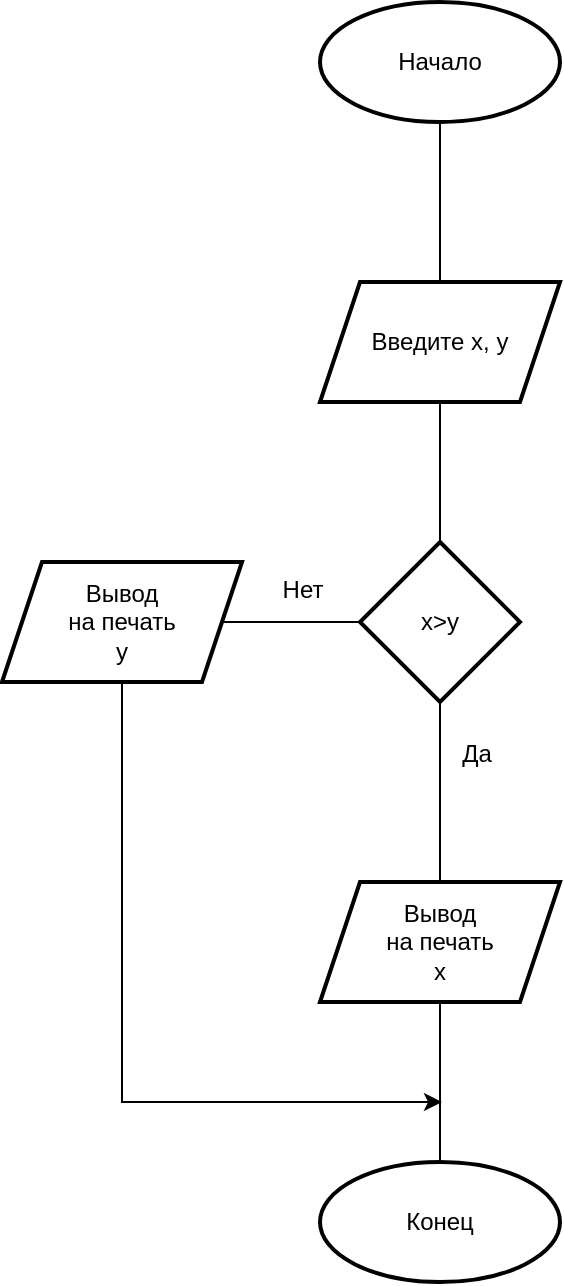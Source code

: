 <mxfile version="20.3.0" type="device" pages="2"><diagram id="FXN_x-pCUe2gNNJg7XN-" name="Л2_Д4"><mxGraphModel dx="1038" dy="649" grid="1" gridSize="10" guides="1" tooltips="1" connect="1" arrows="1" fold="1" page="1" pageScale="1" pageWidth="827" pageHeight="1169" math="0" shadow="0"><root><mxCell id="0"/><mxCell id="1" parent="0"/><mxCell id="GhMm7flWTx8V1yTYUVde-8" value="" style="edgeStyle=none;rounded=0;orthogonalLoop=1;jettySize=auto;html=1;endArrow=none;endFill=0;" parent="1" source="GhMm7flWTx8V1yTYUVde-3" target="GhMm7flWTx8V1yTYUVde-7" edge="1"><mxGeometry relative="1" as="geometry"/></mxCell><mxCell id="GhMm7flWTx8V1yTYUVde-3" value="Начало" style="strokeWidth=2;html=1;shape=mxgraph.flowchart.start_1;whiteSpace=wrap;" parent="1" vertex="1"><mxGeometry x="364" y="20" width="120" height="60" as="geometry"/></mxCell><mxCell id="b-hKEi1gQS1vO6dqrB0--5" value="" style="edgeStyle=orthogonalEdgeStyle;rounded=0;orthogonalLoop=1;jettySize=auto;html=1;endArrow=none;endFill=0;" parent="1" source="GhMm7flWTx8V1yTYUVde-7" target="b-hKEi1gQS1vO6dqrB0--4" edge="1"><mxGeometry relative="1" as="geometry"/></mxCell><mxCell id="GhMm7flWTx8V1yTYUVde-7" value="Введите x, y" style="shape=parallelogram;perimeter=parallelogramPerimeter;whiteSpace=wrap;html=1;fixedSize=1;strokeWidth=2;" parent="1" vertex="1"><mxGeometry x="364" y="160" width="120" height="60" as="geometry"/></mxCell><mxCell id="b-hKEi1gQS1vO6dqrB0--13" value="" style="edgeStyle=orthogonalEdgeStyle;rounded=0;orthogonalLoop=1;jettySize=auto;html=1;endArrow=none;endFill=0;" parent="1" source="b-hKEi1gQS1vO6dqrB0--4" target="b-hKEi1gQS1vO6dqrB0--12" edge="1"><mxGeometry relative="1" as="geometry"/></mxCell><mxCell id="b-hKEi1gQS1vO6dqrB0--22" value="" style="edgeStyle=orthogonalEdgeStyle;rounded=0;orthogonalLoop=1;jettySize=auto;html=1;endArrow=none;endFill=0;" parent="1" source="b-hKEi1gQS1vO6dqrB0--4" target="b-hKEi1gQS1vO6dqrB0--21" edge="1"><mxGeometry relative="1" as="geometry"/></mxCell><mxCell id="b-hKEi1gQS1vO6dqrB0--4" value="x&amp;gt;y" style="rhombus;whiteSpace=wrap;html=1;strokeWidth=2;" parent="1" vertex="1"><mxGeometry x="384" y="290" width="80" height="80" as="geometry"/></mxCell><mxCell id="b-hKEi1gQS1vO6dqrB0--12" value="Вывод&lt;br&gt;на печать&lt;br&gt;у" style="shape=parallelogram;perimeter=parallelogramPerimeter;whiteSpace=wrap;html=1;fixedSize=1;strokeWidth=2;" parent="1" vertex="1"><mxGeometry x="205" y="300" width="120" height="60" as="geometry"/></mxCell><mxCell id="b-hKEi1gQS1vO6dqrB0--14" value="Да" style="text;html=1;resizable=0;autosize=1;align=center;verticalAlign=middle;points=[];fillColor=none;strokeColor=none;rounded=0;" parent="1" vertex="1"><mxGeometry x="422" y="381" width="40" height="30" as="geometry"/></mxCell><mxCell id="b-hKEi1gQS1vO6dqrB0--15" value="Нет" style="text;html=1;resizable=0;autosize=1;align=center;verticalAlign=middle;points=[];fillColor=none;strokeColor=none;rounded=0;" parent="1" vertex="1"><mxGeometry x="335" y="299" width="40" height="30" as="geometry"/></mxCell><mxCell id="b-hKEi1gQS1vO6dqrB0--24" value="" style="edgeStyle=orthogonalEdgeStyle;rounded=0;orthogonalLoop=1;jettySize=auto;html=1;endArrow=none;endFill=0;" parent="1" source="b-hKEi1gQS1vO6dqrB0--21" target="b-hKEi1gQS1vO6dqrB0--23" edge="1"><mxGeometry relative="1" as="geometry"/></mxCell><mxCell id="b-hKEi1gQS1vO6dqrB0--21" value="Вывод&lt;br&gt;на печать&lt;br&gt;х" style="shape=parallelogram;perimeter=parallelogramPerimeter;whiteSpace=wrap;html=1;fixedSize=1;strokeWidth=2;" parent="1" vertex="1"><mxGeometry x="364" y="460" width="120" height="60" as="geometry"/></mxCell><mxCell id="b-hKEi1gQS1vO6dqrB0--23" value="Конец" style="ellipse;whiteSpace=wrap;html=1;strokeWidth=2;" parent="1" vertex="1"><mxGeometry x="364" y="600" width="120" height="60" as="geometry"/></mxCell><mxCell id="b-hKEi1gQS1vO6dqrB0--25" value="" style="edgeStyle=orthogonalEdgeStyle;rounded=0;orthogonalLoop=1;jettySize=auto;html=1;exitX=0.5;exitY=1;exitDx=0;exitDy=0;" parent="1" source="b-hKEi1gQS1vO6dqrB0--12" edge="1"><mxGeometry relative="1" as="geometry"><mxPoint x="384" y="380" as="sourcePoint"/><mxPoint x="425" y="570" as="targetPoint"/><Array as="points"><mxPoint x="265" y="570"/></Array></mxGeometry></mxCell></root></mxGraphModel></diagram><diagram id="rkix_Tt1bcwRe8Ig39LN" name="с переменной логического типа"><mxGraphModel dx="1179" dy="804" grid="1" gridSize="10" guides="1" tooltips="1" connect="1" arrows="1" fold="1" page="1" pageScale="1" pageWidth="827" pageHeight="1169" math="0" shadow="0"><root><mxCell id="0"/><mxCell id="1" parent="0"/><mxCell id="0OgQTqR7STRe28II2H4m-1" value="" style="edgeStyle=none;rounded=0;orthogonalLoop=1;jettySize=auto;html=1;endArrow=classic;endFill=1;" edge="1" parent="1" source="0OgQTqR7STRe28II2H4m-2" target="0OgQTqR7STRe28II2H4m-4"><mxGeometry relative="1" as="geometry"/></mxCell><mxCell id="0OgQTqR7STRe28II2H4m-2" value="Начало" style="strokeWidth=2;html=1;shape=mxgraph.flowchart.start_1;whiteSpace=wrap;" vertex="1" parent="1"><mxGeometry x="364" y="20" width="120" height="60" as="geometry"/></mxCell><mxCell id="cFutGHJXOmL2gHh5KAsK-2" value="" style="edgeStyle=orthogonalEdgeStyle;rounded=0;orthogonalLoop=1;jettySize=auto;html=1;" edge="1" parent="1" source="0OgQTqR7STRe28II2H4m-4" target="cFutGHJXOmL2gHh5KAsK-1"><mxGeometry relative="1" as="geometry"/></mxCell><mxCell id="0OgQTqR7STRe28II2H4m-4" value="Введите x, y" style="shape=parallelogram;perimeter=parallelogramPerimeter;whiteSpace=wrap;html=1;fixedSize=1;strokeWidth=2;" vertex="1" parent="1"><mxGeometry x="364" y="160" width="120" height="60" as="geometry"/></mxCell><mxCell id="0OgQTqR7STRe28II2H4m-5" value="" style="edgeStyle=orthogonalEdgeStyle;rounded=0;orthogonalLoop=1;jettySize=auto;html=1;endArrow=classic;endFill=1;" edge="1" parent="1" source="0OgQTqR7STRe28II2H4m-7" target="0OgQTqR7STRe28II2H4m-8"><mxGeometry relative="1" as="geometry"/></mxCell><mxCell id="0OgQTqR7STRe28II2H4m-6" value="" style="edgeStyle=orthogonalEdgeStyle;rounded=0;orthogonalLoop=1;jettySize=auto;html=1;endArrow=classic;endFill=1;" edge="1" parent="1" source="0OgQTqR7STRe28II2H4m-7" target="0OgQTqR7STRe28II2H4m-12"><mxGeometry relative="1" as="geometry"/></mxCell><mxCell id="0OgQTqR7STRe28II2H4m-7" value="a" style="rhombus;whiteSpace=wrap;html=1;strokeWidth=2;" vertex="1" parent="1"><mxGeometry x="384" y="435" width="80" height="80" as="geometry"/></mxCell><mxCell id="0OgQTqR7STRe28II2H4m-8" value="Вывод&lt;br&gt;на печать&lt;br&gt;у" style="shape=parallelogram;perimeter=parallelogramPerimeter;whiteSpace=wrap;html=1;fixedSize=1;strokeWidth=2;" vertex="1" parent="1"><mxGeometry x="205" y="445" width="120" height="60" as="geometry"/></mxCell><mxCell id="0OgQTqR7STRe28II2H4m-9" value="a = x" style="text;html=1;resizable=0;autosize=1;align=center;verticalAlign=middle;points=[];fillColor=none;strokeColor=none;rounded=0;" vertex="1" parent="1"><mxGeometry x="417" y="526" width="50" height="30" as="geometry"/></mxCell><mxCell id="0OgQTqR7STRe28II2H4m-10" value="a = y" style="text;html=1;resizable=0;autosize=1;align=center;verticalAlign=middle;points=[];fillColor=none;strokeColor=none;rounded=0;" vertex="1" parent="1"><mxGeometry x="330" y="443" width="50" height="30" as="geometry"/></mxCell><mxCell id="0OgQTqR7STRe28II2H4m-11" value="" style="edgeStyle=orthogonalEdgeStyle;rounded=0;orthogonalLoop=1;jettySize=auto;html=1;endArrow=classic;endFill=1;" edge="1" parent="1" source="0OgQTqR7STRe28II2H4m-12" target="0OgQTqR7STRe28II2H4m-13"><mxGeometry relative="1" as="geometry"/></mxCell><mxCell id="0OgQTqR7STRe28II2H4m-12" value="Вывод&lt;br&gt;на печать&lt;br&gt;х" style="shape=parallelogram;perimeter=parallelogramPerimeter;whiteSpace=wrap;html=1;fixedSize=1;strokeWidth=2;" vertex="1" parent="1"><mxGeometry x="364" y="605" width="120" height="60" as="geometry"/></mxCell><mxCell id="0OgQTqR7STRe28II2H4m-13" value="Конец" style="ellipse;whiteSpace=wrap;html=1;strokeWidth=2;" vertex="1" parent="1"><mxGeometry x="364" y="745" width="120" height="60" as="geometry"/></mxCell><mxCell id="0OgQTqR7STRe28II2H4m-14" value="" style="edgeStyle=orthogonalEdgeStyle;rounded=0;orthogonalLoop=1;jettySize=auto;html=1;exitX=0.5;exitY=1;exitDx=0;exitDy=0;" edge="1" parent="1" source="0OgQTqR7STRe28II2H4m-8"><mxGeometry relative="1" as="geometry"><mxPoint x="384" y="525" as="sourcePoint"/><mxPoint x="425" y="715" as="targetPoint"/><Array as="points"><mxPoint x="265" y="715"/></Array></mxGeometry></mxCell><mxCell id="cFutGHJXOmL2gHh5KAsK-3" value="" style="edgeStyle=orthogonalEdgeStyle;rounded=0;orthogonalLoop=1;jettySize=auto;html=1;" edge="1" parent="1" source="cFutGHJXOmL2gHh5KAsK-1" target="0OgQTqR7STRe28II2H4m-7"><mxGeometry relative="1" as="geometry"/></mxCell><mxCell id="cFutGHJXOmL2gHh5KAsK-1" value="a = x &amp;gt; y" style="whiteSpace=wrap;html=1;strokeWidth=2;" vertex="1" parent="1"><mxGeometry x="364" y="300" width="120" height="60" as="geometry"/></mxCell></root></mxGraphModel></diagram></mxfile>